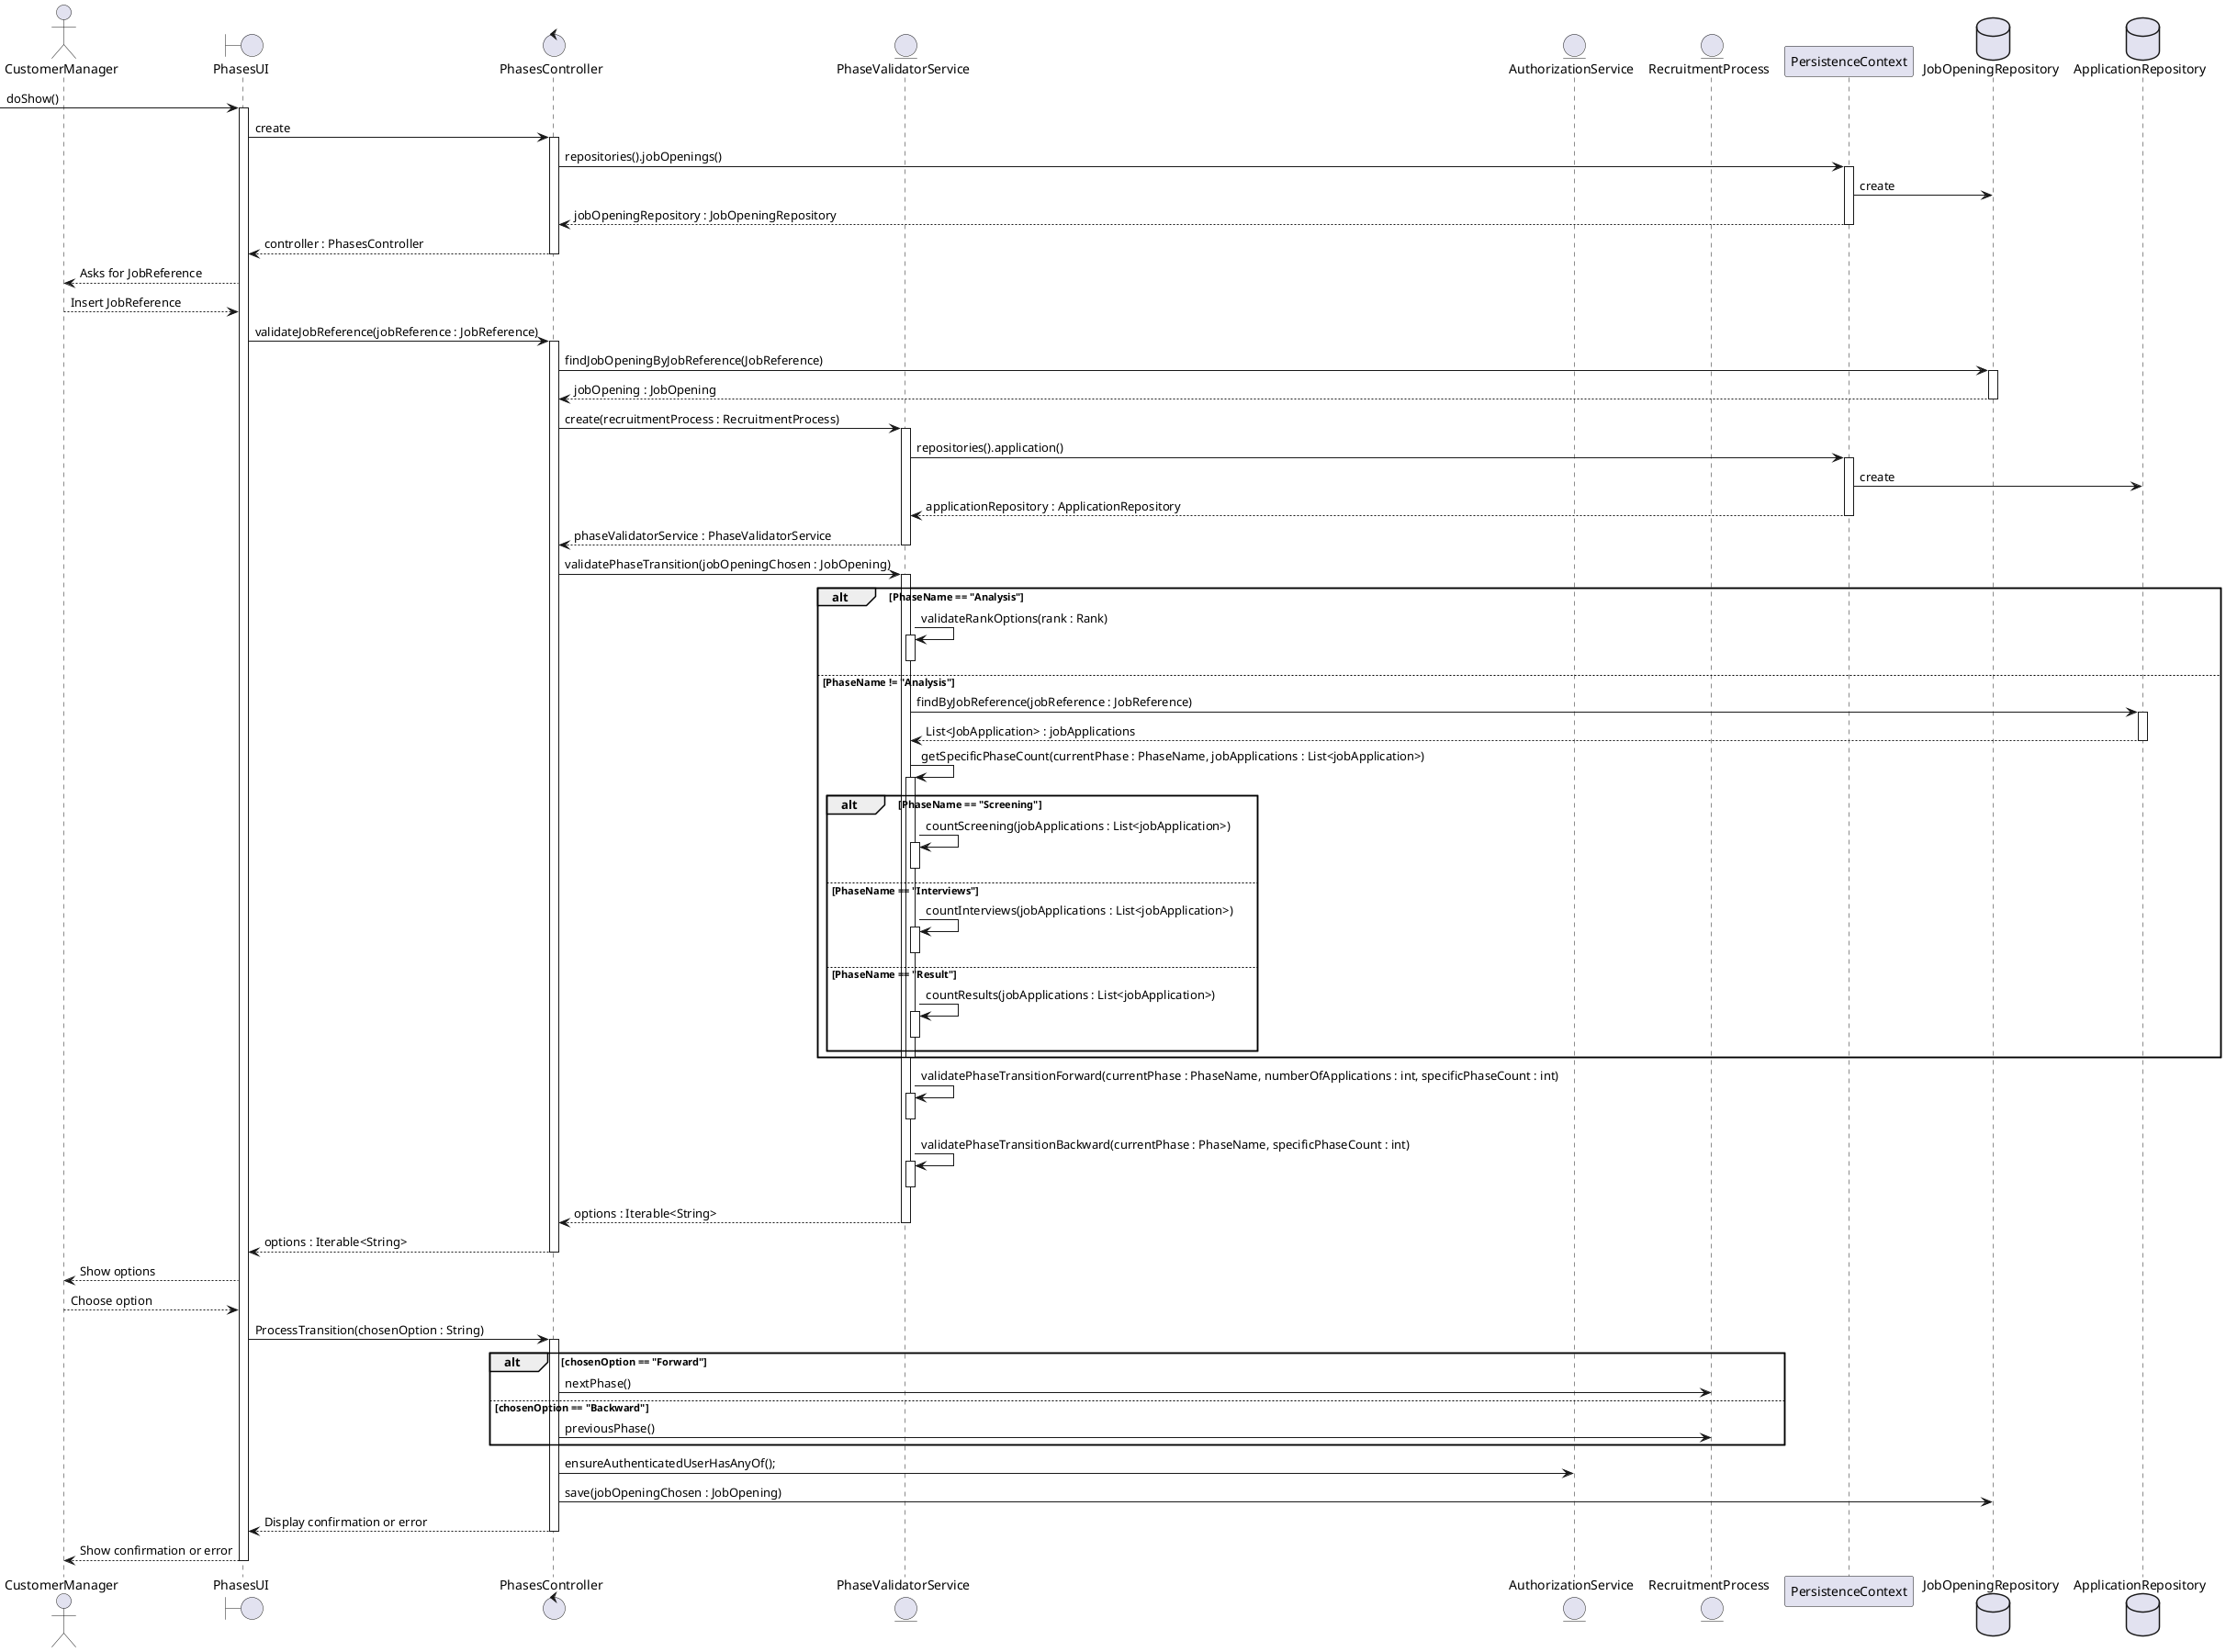 @startuml SequenceDiagram
actor CustomerManager
boundary PhasesUI
control PhasesController
entity PhaseValidatorService
entity AuthorizationService
entity RecruitmentProcess
participant PersistenceContext
database JobOpeningRepository
database ApplicationRepository

-> PhasesUI: doShow()
activate PhasesUI
PhasesUI -> PhasesController : create
activate PhasesController
PhasesController -> PersistenceContext : repositories().jobOpenings()
activate PersistenceContext
PersistenceContext -> JobOpeningRepository : create
PersistenceContext --> PhasesController : jobOpeningRepository : JobOpeningRepository
deactivate PersistenceContext
PhasesController --> PhasesUI : controller : PhasesController
deactivate PhasesController
PhasesUI --> CustomerManager: Asks for JobReference
CustomerManager --> PhasesUI: Insert JobReference
PhasesUI -> PhasesController: validateJobReference(jobReference : JobReference)
activate PhasesController
PhasesController -> JobOpeningRepository: findJobOpeningByJobReference(JobReference)
activate JobOpeningRepository
JobOpeningRepository --> PhasesController: jobOpening : JobOpening
deactivate JobOpeningRepository
PhasesController -> PhaseValidatorService : create(recruitmentProcess : RecruitmentProcess)
activate PhaseValidatorService
PhaseValidatorService -> PersistenceContext : repositories().application()
activate PersistenceContext
PersistenceContext -> ApplicationRepository : create
PersistenceContext --> PhaseValidatorService : applicationRepository : ApplicationRepository
deactivate PersistenceContext
PhaseValidatorService --> PhasesController: phaseValidatorService : PhaseValidatorService
deactivate PhaseValidatorService
PhasesController -> PhaseValidatorService: validatePhaseTransition(jobOpeningChosen : JobOpening)
activate PhaseValidatorService
alt PhaseName == "Analysis"
PhaseValidatorService -> PhaseValidatorService: validateRankOptions(rank : Rank)
activate PhaseValidatorService
deactivate PhaseValidatorService
else PhaseName != "Analysis"
PhaseValidatorService -> ApplicationRepository : findByJobReference(jobReference : JobReference)
activate ApplicationRepository
ApplicationRepository --> PhaseValidatorService: List<JobApplication> : jobApplications
deactivate ApplicationRepository
PhaseValidatorService -> PhaseValidatorService : getSpecificPhaseCount(currentPhase : PhaseName, jobApplications : List<jobApplication>)
activate PhaseValidatorService
    alt PhaseName == "Screening"
    PhaseValidatorService -> PhaseValidatorService : countScreening(jobApplications : List<jobApplication>)
    activate PhaseValidatorService
    deactivate PhaseValidatorService
    else PhaseName == "Interviews"
    PhaseValidatorService -> PhaseValidatorService : countInterviews(jobApplications : List<jobApplication>)
    activate PhaseValidatorService
    deactivate PhaseValidatorService
    else PhaseName == "Result"
    PhaseValidatorService -> PhaseValidatorService : countResults(jobApplications : List<jobApplication>)
    activate PhaseValidatorService
    deactivate PhaseValidatorService
    end
    deactivate PhaseValidatorService
end
PhaseValidatorService -> PhaseValidatorService : validatePhaseTransitionForward(currentPhase : PhaseName, numberOfApplications : int, specificPhaseCount : int)
activate PhaseValidatorService
deactivate PhaseValidatorService
PhaseValidatorService -> PhaseValidatorService : validatePhaseTransitionBackward(currentPhase : PhaseName, specificPhaseCount : int)
activate PhaseValidatorService
deactivate PhaseValidatorService
PhaseValidatorService --> PhasesController: options : Iterable<String>
deactivate PhaseValidatorService
PhasesController --> PhasesUI: options : Iterable<String>
deactivate PhasesController
PhasesUI --> CustomerManager: Show options
CustomerManager --> PhasesUI: Choose option
PhasesUI -> PhasesController: ProcessTransition(chosenOption : String)
activate PhasesController
alt chosenOption == "Forward"
PhasesController -> RecruitmentProcess: nextPhase()
else chosenOption == "Backward"
PhasesController -> RecruitmentProcess: previousPhase()
end
PhasesController -> AuthorizationService : ensureAuthenticatedUserHasAnyOf();
PhasesController -> JobOpeningRepository : save(jobOpeningChosen : JobOpening)
PhasesController --> PhasesUI: Display confirmation or error
deactivate PhasesController
PhasesUI --> CustomerManager: Show confirmation or error
deactivate PhasesUI
@enduml
